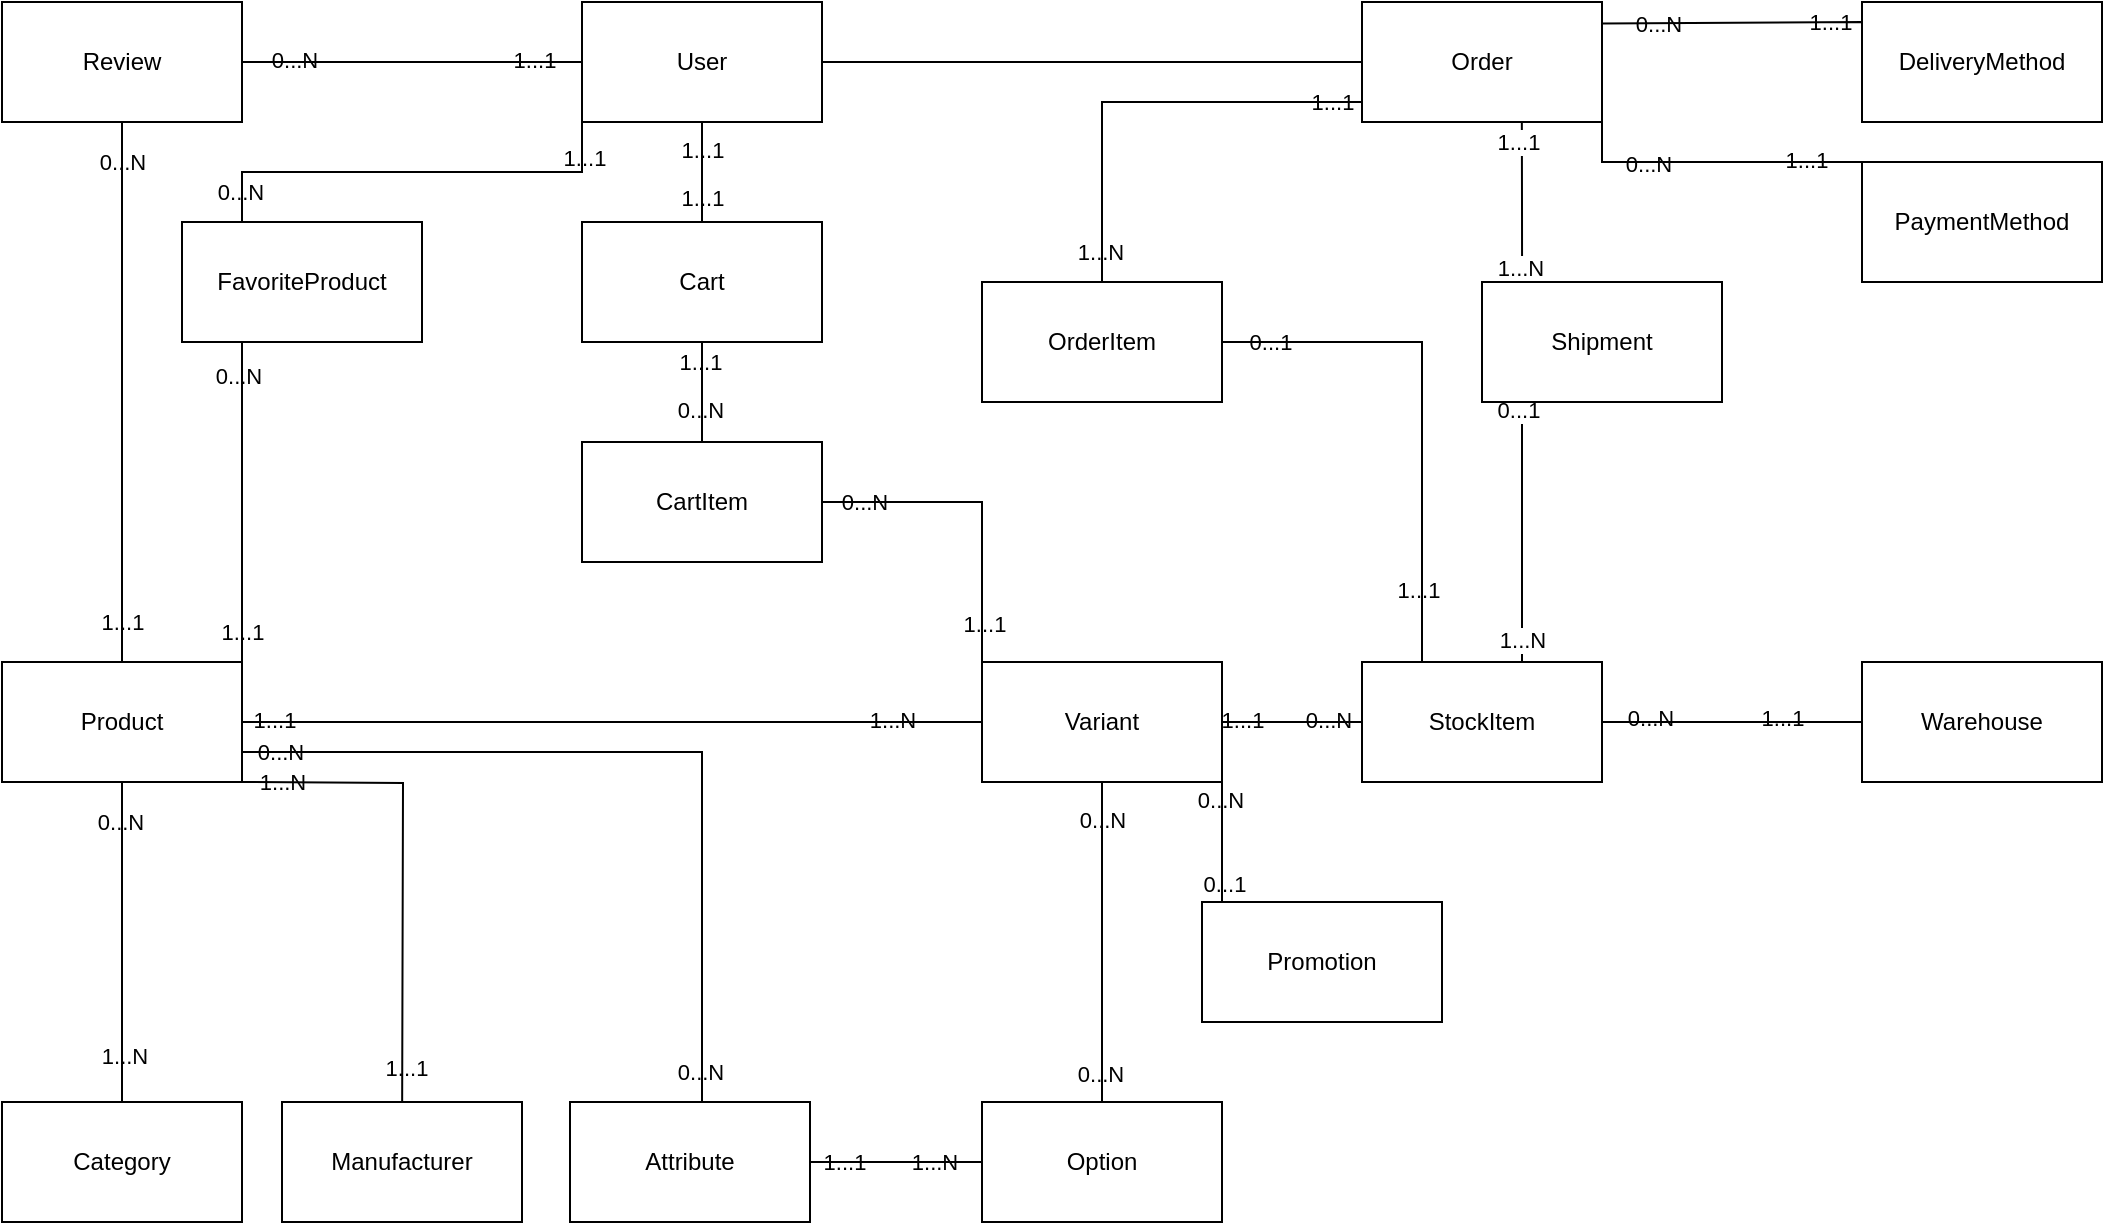 <mxfile version="28.2.7">
  <diagram name="Strona-1" id="PEecjOJiIHhY2DFbFWOt">
    <mxGraphModel dx="1226" dy="661" grid="1" gridSize="10" guides="1" tooltips="1" connect="1" arrows="1" fold="1" page="1" pageScale="1" pageWidth="827" pageHeight="1169" math="0" shadow="0">
      <root>
        <mxCell id="0" />
        <mxCell id="1" parent="0" />
        <mxCell id="-7ICKPcDUCMhJo7mmsCI-3" style="rounded=0;orthogonalLoop=1;jettySize=auto;html=1;exitX=0.5;exitY=1;exitDx=0;exitDy=0;entryX=0.5;entryY=0;entryDx=0;entryDy=0;endArrow=none;endFill=0;labelBackgroundColor=none;fontColor=default;" parent="1" source="-7ICKPcDUCMhJo7mmsCI-1" target="-7ICKPcDUCMhJo7mmsCI-2" edge="1">
          <mxGeometry relative="1" as="geometry" />
        </mxCell>
        <mxCell id="-7ICKPcDUCMhJo7mmsCI-56" value="1...1" style="edgeLabel;html=1;align=center;verticalAlign=middle;resizable=0;points=[];labelBackgroundColor=none;" parent="-7ICKPcDUCMhJo7mmsCI-3" vertex="1" connectable="0">
          <mxGeometry x="-0.467" relative="1" as="geometry">
            <mxPoint as="offset" />
          </mxGeometry>
        </mxCell>
        <mxCell id="-7ICKPcDUCMhJo7mmsCI-57" value="1...1" style="edgeLabel;html=1;align=center;verticalAlign=middle;resizable=0;points=[];labelBackgroundColor=none;" parent="-7ICKPcDUCMhJo7mmsCI-3" vertex="1" connectable="0">
          <mxGeometry x="0.493" relative="1" as="geometry">
            <mxPoint as="offset" />
          </mxGeometry>
        </mxCell>
        <mxCell id="-7ICKPcDUCMhJo7mmsCI-20" style="edgeStyle=orthogonalEdgeStyle;rounded=0;orthogonalLoop=1;jettySize=auto;html=1;exitX=1;exitY=0.5;exitDx=0;exitDy=0;entryX=0;entryY=0.5;entryDx=0;entryDy=0;endArrow=none;endFill=0;labelBackgroundColor=none;fontColor=default;" parent="1" source="-7ICKPcDUCMhJo7mmsCI-1" target="-7ICKPcDUCMhJo7mmsCI-4" edge="1">
          <mxGeometry relative="1" as="geometry" />
        </mxCell>
        <mxCell id="-7ICKPcDUCMhJo7mmsCI-23" style="edgeStyle=orthogonalEdgeStyle;rounded=0;orthogonalLoop=1;jettySize=auto;html=1;exitX=0;exitY=1;exitDx=0;exitDy=0;endArrow=none;endFill=0;labelBackgroundColor=none;fontColor=default;" parent="1" source="-7ICKPcDUCMhJo7mmsCI-1" target="-7ICKPcDUCMhJo7mmsCI-7" edge="1">
          <mxGeometry relative="1" as="geometry">
            <Array as="points">
              <mxPoint x="300" y="95" />
              <mxPoint x="130" y="95" />
            </Array>
          </mxGeometry>
        </mxCell>
        <mxCell id="-7ICKPcDUCMhJo7mmsCI-94" value="1...1" style="edgeLabel;html=1;align=center;verticalAlign=middle;resizable=0;points=[];labelBackgroundColor=none;" parent="-7ICKPcDUCMhJo7mmsCI-23" vertex="1" connectable="0">
          <mxGeometry x="-0.84" y="1" relative="1" as="geometry">
            <mxPoint as="offset" />
          </mxGeometry>
        </mxCell>
        <mxCell id="-7ICKPcDUCMhJo7mmsCI-95" value="0...N" style="edgeLabel;html=1;align=center;verticalAlign=middle;resizable=0;points=[];labelBackgroundColor=none;" parent="-7ICKPcDUCMhJo7mmsCI-23" vertex="1" connectable="0">
          <mxGeometry x="0.864" y="-1" relative="1" as="geometry">
            <mxPoint as="offset" />
          </mxGeometry>
        </mxCell>
        <mxCell id="-7ICKPcDUCMhJo7mmsCI-1" value="User" style="rounded=0;whiteSpace=wrap;html=1;labelBackgroundColor=none;" parent="1" vertex="1">
          <mxGeometry x="300" y="10" width="120" height="60" as="geometry" />
        </mxCell>
        <mxCell id="-7ICKPcDUCMhJo7mmsCI-2" value="Cart" style="rounded=0;whiteSpace=wrap;html=1;labelBackgroundColor=none;" parent="1" vertex="1">
          <mxGeometry x="300" y="120" width="120" height="60" as="geometry" />
        </mxCell>
        <mxCell id="-7ICKPcDUCMhJo7mmsCI-45" style="edgeStyle=orthogonalEdgeStyle;rounded=0;orthogonalLoop=1;jettySize=auto;html=1;entryX=0.5;entryY=0;entryDx=0;entryDy=0;endArrow=none;endFill=0;labelBackgroundColor=none;fontColor=default;" parent="1" source="-7ICKPcDUCMhJo7mmsCI-4" target="-7ICKPcDUCMhJo7mmsCI-43" edge="1">
          <mxGeometry relative="1" as="geometry">
            <Array as="points">
              <mxPoint x="560" y="60" />
            </Array>
          </mxGeometry>
        </mxCell>
        <mxCell id="-7ICKPcDUCMhJo7mmsCI-62" value="1...N" style="edgeLabel;html=1;align=center;verticalAlign=middle;resizable=0;points=[];labelBackgroundColor=none;" parent="-7ICKPcDUCMhJo7mmsCI-45" vertex="1" connectable="0">
          <mxGeometry x="0.521" y="-1" relative="1" as="geometry">
            <mxPoint y="37" as="offset" />
          </mxGeometry>
        </mxCell>
        <mxCell id="-7ICKPcDUCMhJo7mmsCI-63" value="1...1" style="edgeLabel;html=1;align=center;verticalAlign=middle;resizable=0;points=[];labelBackgroundColor=none;" parent="-7ICKPcDUCMhJo7mmsCI-45" vertex="1" connectable="0">
          <mxGeometry x="-0.859" relative="1" as="geometry">
            <mxPoint as="offset" />
          </mxGeometry>
        </mxCell>
        <mxCell id="-7ICKPcDUCMhJo7mmsCI-100" style="edgeStyle=orthogonalEdgeStyle;rounded=0;orthogonalLoop=1;jettySize=auto;html=1;exitX=0.99;exitY=0.178;exitDx=0;exitDy=0;entryX=0;entryY=0.5;entryDx=0;entryDy=0;endArrow=none;endFill=0;labelBackgroundColor=none;fontColor=default;exitPerimeter=0;" parent="1" source="-7ICKPcDUCMhJo7mmsCI-4" target="-7ICKPcDUCMhJo7mmsCI-19" edge="1">
          <mxGeometry relative="1" as="geometry">
            <Array as="points">
              <mxPoint x="810" y="21" />
              <mxPoint x="890" y="20" />
            </Array>
          </mxGeometry>
        </mxCell>
        <mxCell id="-7ICKPcDUCMhJo7mmsCI-101" value="0...N" style="edgeLabel;html=1;align=center;verticalAlign=middle;resizable=0;points=[];labelBackgroundColor=none;" parent="-7ICKPcDUCMhJo7mmsCI-100" vertex="1" connectable="0">
          <mxGeometry x="-0.614" relative="1" as="geometry">
            <mxPoint as="offset" />
          </mxGeometry>
        </mxCell>
        <mxCell id="-7ICKPcDUCMhJo7mmsCI-102" value="1...1" style="edgeLabel;html=1;align=center;verticalAlign=middle;resizable=0;points=[];labelBackgroundColor=none;" parent="-7ICKPcDUCMhJo7mmsCI-100" vertex="1" connectable="0">
          <mxGeometry x="0.513" y="2" relative="1" as="geometry">
            <mxPoint y="2" as="offset" />
          </mxGeometry>
        </mxCell>
        <mxCell id="-7ICKPcDUCMhJo7mmsCI-4" value="Order" style="rounded=0;whiteSpace=wrap;html=1;labelBackgroundColor=none;" parent="1" vertex="1">
          <mxGeometry x="690" y="10" width="120" height="60" as="geometry" />
        </mxCell>
        <mxCell id="-7ICKPcDUCMhJo7mmsCI-7" value="FavoriteProduct" style="rounded=0;whiteSpace=wrap;html=1;labelBackgroundColor=none;" parent="1" vertex="1">
          <mxGeometry x="100" y="120" width="120" height="60" as="geometry" />
        </mxCell>
        <mxCell id="-7ICKPcDUCMhJo7mmsCI-28" style="edgeStyle=orthogonalEdgeStyle;rounded=0;orthogonalLoop=1;jettySize=auto;html=1;entryX=0;entryY=0.5;entryDx=0;entryDy=0;endArrow=none;endFill=0;exitX=1;exitY=0.5;exitDx=0;exitDy=0;labelBackgroundColor=none;fontColor=default;" parent="1" source="-7ICKPcDUCMhJo7mmsCI-9" target="-7ICKPcDUCMhJo7mmsCI-10" edge="1">
          <mxGeometry relative="1" as="geometry">
            <mxPoint x="130" y="350" as="sourcePoint" />
            <Array as="points">
              <mxPoint x="290" y="370" />
              <mxPoint x="290" y="370" />
            </Array>
          </mxGeometry>
        </mxCell>
        <mxCell id="-7ICKPcDUCMhJo7mmsCI-70" value="1...1" style="edgeLabel;html=1;align=center;verticalAlign=middle;resizable=0;points=[];labelBackgroundColor=none;" parent="-7ICKPcDUCMhJo7mmsCI-28" vertex="1" connectable="0">
          <mxGeometry x="-0.914" y="1" relative="1" as="geometry">
            <mxPoint as="offset" />
          </mxGeometry>
        </mxCell>
        <mxCell id="-7ICKPcDUCMhJo7mmsCI-71" value="1...N" style="edgeLabel;html=1;align=center;verticalAlign=middle;resizable=0;points=[];labelBackgroundColor=none;" parent="-7ICKPcDUCMhJo7mmsCI-28" vertex="1" connectable="0">
          <mxGeometry x="0.757" y="1" relative="1" as="geometry">
            <mxPoint as="offset" />
          </mxGeometry>
        </mxCell>
        <mxCell id="-7ICKPcDUCMhJo7mmsCI-29" style="edgeStyle=orthogonalEdgeStyle;rounded=0;orthogonalLoop=1;jettySize=auto;html=1;entryX=0.5;entryY=0;entryDx=0;entryDy=0;endArrow=none;endFill=0;labelBackgroundColor=none;fontColor=default;" parent="1" edge="1">
          <mxGeometry relative="1" as="geometry">
            <mxPoint x="130" y="400" as="sourcePoint" />
            <mxPoint x="210" y="589.94" as="targetPoint" />
          </mxGeometry>
        </mxCell>
        <mxCell id="-7ICKPcDUCMhJo7mmsCI-78" value="1...N" style="edgeLabel;html=1;align=center;verticalAlign=middle;resizable=0;points=[];labelBackgroundColor=none;" parent="-7ICKPcDUCMhJo7mmsCI-29" vertex="1" connectable="0">
          <mxGeometry x="-0.856" relative="1" as="geometry">
            <mxPoint as="offset" />
          </mxGeometry>
        </mxCell>
        <mxCell id="-7ICKPcDUCMhJo7mmsCI-79" value="1...1" style="edgeLabel;html=1;align=center;verticalAlign=middle;resizable=0;points=[];labelBackgroundColor=none;" parent="-7ICKPcDUCMhJo7mmsCI-29" vertex="1" connectable="0">
          <mxGeometry x="0.865" y="1" relative="1" as="geometry">
            <mxPoint as="offset" />
          </mxGeometry>
        </mxCell>
        <mxCell id="-7ICKPcDUCMhJo7mmsCI-118" value="1...1" style="edgeLabel;html=1;align=center;verticalAlign=middle;resizable=0;points=[];labelBackgroundColor=none;" parent="-7ICKPcDUCMhJo7mmsCI-29" vertex="1" connectable="0">
          <mxGeometry x="0.652" y="2" relative="1" as="geometry">
            <mxPoint as="offset" />
          </mxGeometry>
        </mxCell>
        <mxCell id="kNhLBuv4wwuML0Wc2f7a-1" style="edgeStyle=orthogonalEdgeStyle;rounded=0;orthogonalLoop=1;jettySize=auto;html=1;exitX=0.5;exitY=1;exitDx=0;exitDy=0;entryX=0.5;entryY=0;entryDx=0;entryDy=0;endArrow=none;endFill=0;labelBackgroundColor=none;fontColor=default;" parent="1" source="-7ICKPcDUCMhJo7mmsCI-9" target="-7ICKPcDUCMhJo7mmsCI-46" edge="1">
          <mxGeometry relative="1" as="geometry" />
        </mxCell>
        <mxCell id="kNhLBuv4wwuML0Wc2f7a-2" value="0...N" style="edgeLabel;html=1;align=center;verticalAlign=middle;resizable=0;points=[];labelBackgroundColor=none;" parent="kNhLBuv4wwuML0Wc2f7a-1" vertex="1" connectable="0">
          <mxGeometry x="-0.748" y="-1" relative="1" as="geometry">
            <mxPoint as="offset" />
          </mxGeometry>
        </mxCell>
        <mxCell id="kNhLBuv4wwuML0Wc2f7a-3" value="1...N" style="edgeLabel;html=1;align=center;verticalAlign=middle;resizable=0;points=[];labelBackgroundColor=none;" parent="kNhLBuv4wwuML0Wc2f7a-1" vertex="1" connectable="0">
          <mxGeometry x="0.715" y="1" relative="1" as="geometry">
            <mxPoint as="offset" />
          </mxGeometry>
        </mxCell>
        <mxCell id="kNhLBuv4wwuML0Wc2f7a-4" style="edgeStyle=orthogonalEdgeStyle;rounded=0;orthogonalLoop=1;jettySize=auto;html=1;exitX=1;exitY=0.75;exitDx=0;exitDy=0;entryX=0.5;entryY=0;entryDx=0;entryDy=0;endArrow=none;endFill=0;labelBackgroundColor=none;fontColor=default;" parent="1" source="-7ICKPcDUCMhJo7mmsCI-9" target="-7ICKPcDUCMhJo7mmsCI-16" edge="1">
          <mxGeometry relative="1" as="geometry">
            <Array as="points">
              <mxPoint x="360" y="385" />
              <mxPoint x="360" y="560" />
            </Array>
          </mxGeometry>
        </mxCell>
        <mxCell id="kNhLBuv4wwuML0Wc2f7a-6" value="0...N" style="edgeLabel;html=1;align=center;verticalAlign=middle;resizable=0;points=[];labelBackgroundColor=none;" parent="kNhLBuv4wwuML0Wc2f7a-4" vertex="1" connectable="0">
          <mxGeometry x="-0.908" relative="1" as="geometry">
            <mxPoint as="offset" />
          </mxGeometry>
        </mxCell>
        <mxCell id="kNhLBuv4wwuML0Wc2f7a-7" value="0...N" style="edgeLabel;html=1;align=center;verticalAlign=middle;resizable=0;points=[];labelBackgroundColor=none;" parent="kNhLBuv4wwuML0Wc2f7a-4" vertex="1" connectable="0">
          <mxGeometry x="0.895" y="-1" relative="1" as="geometry">
            <mxPoint as="offset" />
          </mxGeometry>
        </mxCell>
        <mxCell id="-7ICKPcDUCMhJo7mmsCI-9" value="Product" style="rounded=0;whiteSpace=wrap;html=1;labelBackgroundColor=none;" parent="1" vertex="1">
          <mxGeometry x="10" y="340" width="120" height="60" as="geometry" />
        </mxCell>
        <mxCell id="kNhLBuv4wwuML0Wc2f7a-5" style="edgeStyle=orthogonalEdgeStyle;rounded=0;orthogonalLoop=1;jettySize=auto;html=1;exitX=0.5;exitY=1;exitDx=0;exitDy=0;entryX=0.5;entryY=0;entryDx=0;entryDy=0;endArrow=none;endFill=0;labelBackgroundColor=none;fontColor=default;" parent="1" source="-7ICKPcDUCMhJo7mmsCI-10" target="-7ICKPcDUCMhJo7mmsCI-51" edge="1">
          <mxGeometry relative="1" as="geometry" />
        </mxCell>
        <mxCell id="kNhLBuv4wwuML0Wc2f7a-8" value="0...N" style="edgeLabel;html=1;align=center;verticalAlign=middle;resizable=0;points=[];labelBackgroundColor=none;" parent="kNhLBuv4wwuML0Wc2f7a-5" vertex="1" connectable="0">
          <mxGeometry x="-0.77" relative="1" as="geometry">
            <mxPoint as="offset" />
          </mxGeometry>
        </mxCell>
        <mxCell id="kNhLBuv4wwuML0Wc2f7a-9" value="0...N" style="edgeLabel;html=1;align=center;verticalAlign=middle;resizable=0;points=[];labelBackgroundColor=none;" parent="kNhLBuv4wwuML0Wc2f7a-5" vertex="1" connectable="0">
          <mxGeometry x="0.818" y="-1" relative="1" as="geometry">
            <mxPoint as="offset" />
          </mxGeometry>
        </mxCell>
        <mxCell id="-7ICKPcDUCMhJo7mmsCI-10" value="Variant" style="rounded=0;whiteSpace=wrap;html=1;labelBackgroundColor=none;" parent="1" vertex="1">
          <mxGeometry x="500" y="340" width="120" height="60" as="geometry" />
        </mxCell>
        <mxCell id="-7ICKPcDUCMhJo7mmsCI-11" value="Manufacturer" style="rounded=0;whiteSpace=wrap;html=1;labelBackgroundColor=none;" parent="1" vertex="1">
          <mxGeometry x="150" y="560" width="120" height="60" as="geometry" />
        </mxCell>
        <mxCell id="-7ICKPcDUCMhJo7mmsCI-53" value="" style="edgeStyle=orthogonalEdgeStyle;rounded=0;orthogonalLoop=1;jettySize=auto;html=1;endArrow=none;endFill=0;labelBackgroundColor=none;fontColor=default;" parent="1" source="-7ICKPcDUCMhJo7mmsCI-14" target="-7ICKPcDUCMhJo7mmsCI-35" edge="1">
          <mxGeometry relative="1" as="geometry" />
        </mxCell>
        <mxCell id="-7ICKPcDUCMhJo7mmsCI-82" value="0...N" style="edgeLabel;html=1;align=center;verticalAlign=middle;resizable=0;points=[];labelBackgroundColor=none;" parent="-7ICKPcDUCMhJo7mmsCI-53" vertex="1" connectable="0">
          <mxGeometry x="-0.63" y="2" relative="1" as="geometry">
            <mxPoint as="offset" />
          </mxGeometry>
        </mxCell>
        <mxCell id="-7ICKPcDUCMhJo7mmsCI-83" value="1...1" style="edgeLabel;html=1;align=center;verticalAlign=middle;resizable=0;points=[];labelBackgroundColor=none;" parent="-7ICKPcDUCMhJo7mmsCI-53" vertex="1" connectable="0">
          <mxGeometry x="0.382" y="2" relative="1" as="geometry">
            <mxPoint as="offset" />
          </mxGeometry>
        </mxCell>
        <mxCell id="-7ICKPcDUCMhJo7mmsCI-14" value="StockItem" style="rounded=0;whiteSpace=wrap;html=1;labelBackgroundColor=none;" parent="1" vertex="1">
          <mxGeometry x="690" y="340" width="120" height="60" as="geometry" />
        </mxCell>
        <mxCell id="-7ICKPcDUCMhJo7mmsCI-32" style="edgeStyle=orthogonalEdgeStyle;rounded=0;orthogonalLoop=1;jettySize=auto;html=1;exitX=0.5;exitY=1;exitDx=0;exitDy=0;entryX=0.5;entryY=0;entryDx=0;entryDy=0;endArrow=none;endFill=0;labelBackgroundColor=none;fontColor=default;" parent="1" source="-7ICKPcDUCMhJo7mmsCI-15" target="-7ICKPcDUCMhJo7mmsCI-9" edge="1">
          <mxGeometry relative="1" as="geometry" />
        </mxCell>
        <mxCell id="-7ICKPcDUCMhJo7mmsCI-90" value="0...N" style="edgeLabel;html=1;align=center;verticalAlign=middle;resizable=0;points=[];labelBackgroundColor=none;" parent="-7ICKPcDUCMhJo7mmsCI-32" vertex="1" connectable="0">
          <mxGeometry x="-0.856" relative="1" as="geometry">
            <mxPoint as="offset" />
          </mxGeometry>
        </mxCell>
        <mxCell id="-7ICKPcDUCMhJo7mmsCI-91" value="1...1" style="edgeLabel;html=1;align=center;verticalAlign=middle;resizable=0;points=[];labelBackgroundColor=none;" parent="-7ICKPcDUCMhJo7mmsCI-32" vertex="1" connectable="0">
          <mxGeometry x="0.85" relative="1" as="geometry">
            <mxPoint as="offset" />
          </mxGeometry>
        </mxCell>
        <mxCell id="-7ICKPcDUCMhJo7mmsCI-15" value="Review" style="rounded=0;whiteSpace=wrap;html=1;labelBackgroundColor=none;" parent="1" vertex="1">
          <mxGeometry x="10" y="10" width="120" height="60" as="geometry" />
        </mxCell>
        <mxCell id="-7ICKPcDUCMhJo7mmsCI-16" value="Attribute" style="rounded=0;whiteSpace=wrap;html=1;labelBackgroundColor=none;" parent="1" vertex="1">
          <mxGeometry x="294" y="560" width="120" height="60" as="geometry" />
        </mxCell>
        <mxCell id="-7ICKPcDUCMhJo7mmsCI-19" value="DeliveryMethod" style="rounded=0;whiteSpace=wrap;html=1;labelBackgroundColor=none;" parent="1" vertex="1">
          <mxGeometry x="940" y="10" width="120" height="60" as="geometry" />
        </mxCell>
        <mxCell id="-7ICKPcDUCMhJo7mmsCI-22" style="edgeStyle=orthogonalEdgeStyle;rounded=0;orthogonalLoop=1;jettySize=auto;html=1;exitX=1;exitY=0.5;exitDx=0;exitDy=0;endArrow=none;endFill=0;entryX=0;entryY=0.5;entryDx=0;entryDy=0;labelBackgroundColor=none;fontColor=default;" parent="1" source="-7ICKPcDUCMhJo7mmsCI-15" target="-7ICKPcDUCMhJo7mmsCI-1" edge="1">
          <mxGeometry relative="1" as="geometry">
            <mxPoint x="190" y="120" as="sourcePoint" />
            <mxPoint x="240" y="120" as="targetPoint" />
          </mxGeometry>
        </mxCell>
        <mxCell id="-7ICKPcDUCMhJo7mmsCI-88" value="1...1" style="edgeLabel;html=1;align=center;verticalAlign=middle;resizable=0;points=[];labelBackgroundColor=none;" parent="-7ICKPcDUCMhJo7mmsCI-22" vertex="1" connectable="0">
          <mxGeometry x="0.717" y="1" relative="1" as="geometry">
            <mxPoint as="offset" />
          </mxGeometry>
        </mxCell>
        <mxCell id="-7ICKPcDUCMhJo7mmsCI-89" value="0...N" style="edgeLabel;html=1;align=center;verticalAlign=middle;resizable=0;points=[];labelBackgroundColor=none;" parent="-7ICKPcDUCMhJo7mmsCI-22" vertex="1" connectable="0">
          <mxGeometry x="-0.702" y="1" relative="1" as="geometry">
            <mxPoint as="offset" />
          </mxGeometry>
        </mxCell>
        <mxCell id="-7ICKPcDUCMhJo7mmsCI-24" style="rounded=0;orthogonalLoop=1;jettySize=auto;html=1;exitX=0.5;exitY=0;exitDx=0;exitDy=0;entryX=0.5;entryY=1;entryDx=0;entryDy=0;endArrow=none;endFill=0;labelBackgroundColor=none;fontColor=default;" parent="1" source="-7ICKPcDUCMhJo7mmsCI-8" target="-7ICKPcDUCMhJo7mmsCI-2" edge="1">
          <mxGeometry relative="1" as="geometry">
            <mxPoint x="420" y="180" as="sourcePoint" />
            <mxPoint x="350" y="300" as="targetPoint" />
          </mxGeometry>
        </mxCell>
        <mxCell id="-7ICKPcDUCMhJo7mmsCI-58" value="0...N" style="edgeLabel;html=1;align=center;verticalAlign=middle;resizable=0;points=[];labelBackgroundColor=none;" parent="-7ICKPcDUCMhJo7mmsCI-24" vertex="1" connectable="0">
          <mxGeometry x="-0.352" y="1" relative="1" as="geometry">
            <mxPoint as="offset" />
          </mxGeometry>
        </mxCell>
        <mxCell id="-7ICKPcDUCMhJo7mmsCI-59" value="1...1" style="edgeLabel;html=1;align=center;verticalAlign=middle;resizable=0;points=[];labelBackgroundColor=none;" parent="-7ICKPcDUCMhJo7mmsCI-24" vertex="1" connectable="0">
          <mxGeometry x="0.695" y="1" relative="1" as="geometry">
            <mxPoint y="2" as="offset" />
          </mxGeometry>
        </mxCell>
        <mxCell id="-7ICKPcDUCMhJo7mmsCI-27" style="edgeStyle=orthogonalEdgeStyle;rounded=0;orthogonalLoop=1;jettySize=auto;html=1;exitX=0;exitY=0;exitDx=0;exitDy=0;entryX=1;entryY=0.5;entryDx=0;entryDy=0;endArrow=none;endFill=0;labelBackgroundColor=none;fontColor=default;" parent="1" source="-7ICKPcDUCMhJo7mmsCI-10" target="-7ICKPcDUCMhJo7mmsCI-8" edge="1">
          <mxGeometry relative="1" as="geometry">
            <mxPoint x="440" y="380" as="sourcePoint" />
            <mxPoint x="360" y="440" as="targetPoint" />
          </mxGeometry>
        </mxCell>
        <mxCell id="-7ICKPcDUCMhJo7mmsCI-60" value="1...1" style="edgeLabel;html=1;align=center;verticalAlign=middle;resizable=0;points=[];labelBackgroundColor=none;" parent="-7ICKPcDUCMhJo7mmsCI-27" vertex="1" connectable="0">
          <mxGeometry x="-0.78" y="-1" relative="1" as="geometry">
            <mxPoint y="-2" as="offset" />
          </mxGeometry>
        </mxCell>
        <mxCell id="-7ICKPcDUCMhJo7mmsCI-61" value="0...N" style="edgeLabel;html=1;align=center;verticalAlign=middle;resizable=0;points=[];labelBackgroundColor=none;" parent="-7ICKPcDUCMhJo7mmsCI-27" vertex="1" connectable="0">
          <mxGeometry x="0.844" relative="1" as="geometry">
            <mxPoint x="8" as="offset" />
          </mxGeometry>
        </mxCell>
        <mxCell id="-7ICKPcDUCMhJo7mmsCI-31" style="edgeStyle=orthogonalEdgeStyle;rounded=0;orthogonalLoop=1;jettySize=auto;html=1;exitX=0;exitY=0.5;exitDx=0;exitDy=0;entryX=1;entryY=0.5;entryDx=0;entryDy=0;endArrow=none;endFill=0;labelBackgroundColor=none;fontColor=default;" parent="1" source="-7ICKPcDUCMhJo7mmsCI-14" target="-7ICKPcDUCMhJo7mmsCI-10" edge="1">
          <mxGeometry relative="1" as="geometry" />
        </mxCell>
        <mxCell id="-7ICKPcDUCMhJo7mmsCI-80" value="1...1" style="edgeLabel;html=1;align=center;verticalAlign=middle;resizable=0;points=[];labelBackgroundColor=none;" parent="-7ICKPcDUCMhJo7mmsCI-31" vertex="1" connectable="0">
          <mxGeometry x="0.712" y="-1" relative="1" as="geometry">
            <mxPoint as="offset" />
          </mxGeometry>
        </mxCell>
        <mxCell id="-7ICKPcDUCMhJo7mmsCI-81" value="0...N" style="edgeLabel;html=1;align=center;verticalAlign=middle;resizable=0;points=[];labelBackgroundColor=none;" parent="-7ICKPcDUCMhJo7mmsCI-31" vertex="1" connectable="0">
          <mxGeometry x="-0.52" y="-1" relative="1" as="geometry">
            <mxPoint as="offset" />
          </mxGeometry>
        </mxCell>
        <mxCell id="-7ICKPcDUCMhJo7mmsCI-35" value="Warehouse" style="rounded=0;whiteSpace=wrap;html=1;labelBackgroundColor=none;" parent="1" vertex="1">
          <mxGeometry x="940" y="340" width="120" height="60" as="geometry" />
        </mxCell>
        <mxCell id="-7ICKPcDUCMhJo7mmsCI-96" value="" style="edgeStyle=orthogonalEdgeStyle;rounded=0;orthogonalLoop=1;jettySize=auto;html=1;endArrow=none;endFill=0;labelBackgroundColor=none;fontColor=default;" parent="1" source="-7ICKPcDUCMhJo7mmsCI-39" target="-7ICKPcDUCMhJo7mmsCI-4" edge="1">
          <mxGeometry relative="1" as="geometry">
            <Array as="points">
              <mxPoint x="810" y="90" />
            </Array>
          </mxGeometry>
        </mxCell>
        <mxCell id="-7ICKPcDUCMhJo7mmsCI-97" value="0...N" style="edgeLabel;html=1;align=center;verticalAlign=middle;resizable=0;points=[];labelBackgroundColor=none;" parent="-7ICKPcDUCMhJo7mmsCI-96" vertex="1" connectable="0">
          <mxGeometry x="0.434" y="1" relative="1" as="geometry">
            <mxPoint as="offset" />
          </mxGeometry>
        </mxCell>
        <mxCell id="-7ICKPcDUCMhJo7mmsCI-98" value="1...1" style="edgeLabel;html=1;align=center;verticalAlign=middle;resizable=0;points=[];labelBackgroundColor=none;" parent="-7ICKPcDUCMhJo7mmsCI-96" vertex="1" connectable="0">
          <mxGeometry x="-0.621" relative="1" as="geometry">
            <mxPoint y="-1" as="offset" />
          </mxGeometry>
        </mxCell>
        <mxCell id="-7ICKPcDUCMhJo7mmsCI-39" value="PaymentMethod" style="rounded=0;whiteSpace=wrap;html=1;labelBackgroundColor=none;" parent="1" vertex="1">
          <mxGeometry x="940" y="90" width="120" height="60" as="geometry" />
        </mxCell>
        <mxCell id="-7ICKPcDUCMhJo7mmsCI-42" value="" style="edgeStyle=orthogonalEdgeStyle;rounded=0;orthogonalLoop=1;jettySize=auto;html=1;exitX=0.5;exitY=1;exitDx=0;exitDy=0;entryX=1;entryY=0;entryDx=0;entryDy=0;endArrow=none;endFill=0;labelBackgroundColor=none;fontColor=default;" parent="1" source="-7ICKPcDUCMhJo7mmsCI-7" target="-7ICKPcDUCMhJo7mmsCI-9" edge="1">
          <mxGeometry relative="1" as="geometry">
            <mxPoint x="480" y="170" as="sourcePoint" />
            <mxPoint x="306" y="319" as="targetPoint" />
            <Array as="points">
              <mxPoint x="130" y="180" />
            </Array>
          </mxGeometry>
        </mxCell>
        <mxCell id="-7ICKPcDUCMhJo7mmsCI-86" value="1...1" style="edgeLabel;html=1;align=center;verticalAlign=middle;resizable=0;points=[];labelBackgroundColor=none;" parent="-7ICKPcDUCMhJo7mmsCI-42" vertex="1" connectable="0">
          <mxGeometry x="0.84" relative="1" as="geometry">
            <mxPoint as="offset" />
          </mxGeometry>
        </mxCell>
        <mxCell id="-7ICKPcDUCMhJo7mmsCI-87" value="0...N" style="edgeLabel;html=1;align=center;verticalAlign=middle;resizable=0;points=[];labelBackgroundColor=none;" parent="-7ICKPcDUCMhJo7mmsCI-42" vertex="1" connectable="0">
          <mxGeometry x="-0.513" y="-2" relative="1" as="geometry">
            <mxPoint as="offset" />
          </mxGeometry>
        </mxCell>
        <mxCell id="-7ICKPcDUCMhJo7mmsCI-8" value="CartItem" style="rounded=0;whiteSpace=wrap;html=1;labelBackgroundColor=none;" parent="1" vertex="1">
          <mxGeometry x="300" y="230" width="120" height="60" as="geometry" />
        </mxCell>
        <mxCell id="-7ICKPcDUCMhJo7mmsCI-44" style="edgeStyle=orthogonalEdgeStyle;rounded=0;orthogonalLoop=1;jettySize=auto;html=1;entryX=0.25;entryY=0;entryDx=0;entryDy=0;endArrow=none;endFill=0;labelBackgroundColor=none;fontColor=default;" parent="1" source="-7ICKPcDUCMhJo7mmsCI-43" target="-7ICKPcDUCMhJo7mmsCI-14" edge="1">
          <mxGeometry relative="1" as="geometry" />
        </mxCell>
        <mxCell id="-7ICKPcDUCMhJo7mmsCI-64" value="0...1" style="edgeLabel;html=1;align=center;verticalAlign=middle;resizable=0;points=[];labelBackgroundColor=none;" parent="-7ICKPcDUCMhJo7mmsCI-44" vertex="1" connectable="0">
          <mxGeometry x="-0.821" relative="1" as="geometry">
            <mxPoint as="offset" />
          </mxGeometry>
        </mxCell>
        <mxCell id="-7ICKPcDUCMhJo7mmsCI-65" value="1...1" style="edgeLabel;html=1;align=center;verticalAlign=middle;resizable=0;points=[];labelBackgroundColor=none;" parent="-7ICKPcDUCMhJo7mmsCI-44" vertex="1" connectable="0">
          <mxGeometry x="0.684" y="-2" relative="1" as="geometry">
            <mxPoint y="5" as="offset" />
          </mxGeometry>
        </mxCell>
        <mxCell id="-7ICKPcDUCMhJo7mmsCI-43" value="OrderItem" style="rounded=0;whiteSpace=wrap;html=1;labelBackgroundColor=none;" parent="1" vertex="1">
          <mxGeometry x="500" y="150" width="120" height="60" as="geometry" />
        </mxCell>
        <mxCell id="-7ICKPcDUCMhJo7mmsCI-46" value="Category" style="rounded=0;whiteSpace=wrap;html=1;labelBackgroundColor=none;" parent="1" vertex="1">
          <mxGeometry x="10" y="560" width="120" height="60" as="geometry" />
        </mxCell>
        <mxCell id="-7ICKPcDUCMhJo7mmsCI-50" style="edgeStyle=orthogonalEdgeStyle;rounded=0;orthogonalLoop=1;jettySize=auto;html=1;entryX=1;entryY=1;entryDx=0;entryDy=0;endArrow=none;endFill=0;labelBackgroundColor=none;fontColor=default;" parent="1" source="-7ICKPcDUCMhJo7mmsCI-49" target="-7ICKPcDUCMhJo7mmsCI-10" edge="1">
          <mxGeometry relative="1" as="geometry">
            <Array as="points">
              <mxPoint x="620" y="430" />
              <mxPoint x="620" y="430" />
            </Array>
          </mxGeometry>
        </mxCell>
        <mxCell id="-7ICKPcDUCMhJo7mmsCI-84" value="0...N" style="edgeLabel;html=1;align=center;verticalAlign=middle;resizable=0;points=[];labelBackgroundColor=none;" parent="-7ICKPcDUCMhJo7mmsCI-50" vertex="1" connectable="0">
          <mxGeometry x="0.7" y="1" relative="1" as="geometry">
            <mxPoint as="offset" />
          </mxGeometry>
        </mxCell>
        <mxCell id="-7ICKPcDUCMhJo7mmsCI-85" value="0...1" style="edgeLabel;html=1;align=center;verticalAlign=middle;resizable=0;points=[];labelBackgroundColor=none;" parent="-7ICKPcDUCMhJo7mmsCI-50" vertex="1" connectable="0">
          <mxGeometry x="-0.696" y="-1" relative="1" as="geometry">
            <mxPoint as="offset" />
          </mxGeometry>
        </mxCell>
        <mxCell id="-7ICKPcDUCMhJo7mmsCI-49" value="Promotion" style="rounded=0;whiteSpace=wrap;html=1;labelBackgroundColor=none;" parent="1" vertex="1">
          <mxGeometry x="610" y="460" width="120" height="60" as="geometry" />
        </mxCell>
        <mxCell id="-7ICKPcDUCMhJo7mmsCI-52" style="edgeStyle=orthogonalEdgeStyle;rounded=0;orthogonalLoop=1;jettySize=auto;html=1;entryX=1;entryY=0.5;entryDx=0;entryDy=0;endArrow=none;endFill=0;labelBackgroundColor=none;fontColor=default;" parent="1" source="-7ICKPcDUCMhJo7mmsCI-51" target="-7ICKPcDUCMhJo7mmsCI-16" edge="1">
          <mxGeometry relative="1" as="geometry" />
        </mxCell>
        <mxCell id="-7ICKPcDUCMhJo7mmsCI-74" value="1...1" style="edgeLabel;html=1;align=center;verticalAlign=middle;resizable=0;points=[];labelBackgroundColor=none;" parent="-7ICKPcDUCMhJo7mmsCI-52" vertex="1" connectable="0">
          <mxGeometry x="0.619" y="-1" relative="1" as="geometry">
            <mxPoint y="1" as="offset" />
          </mxGeometry>
        </mxCell>
        <mxCell id="-7ICKPcDUCMhJo7mmsCI-75" value="1...N" style="edgeLabel;html=1;align=center;verticalAlign=middle;resizable=0;points=[];labelBackgroundColor=none;" parent="-7ICKPcDUCMhJo7mmsCI-52" vertex="1" connectable="0">
          <mxGeometry x="-0.429" relative="1" as="geometry">
            <mxPoint as="offset" />
          </mxGeometry>
        </mxCell>
        <mxCell id="-7ICKPcDUCMhJo7mmsCI-51" value="Option" style="rounded=0;whiteSpace=wrap;html=1;labelBackgroundColor=none;" parent="1" vertex="1">
          <mxGeometry x="500" y="560" width="120" height="60" as="geometry" />
        </mxCell>
        <mxCell id="wPqlB2Y7sRbmeyqBaCsz-2" style="edgeStyle=orthogonalEdgeStyle;rounded=0;orthogonalLoop=1;jettySize=auto;html=1;exitX=0.167;exitY=0.031;exitDx=0;exitDy=0;entryX=0.666;entryY=1.003;entryDx=0;entryDy=0;endArrow=none;endFill=0;exitPerimeter=0;entryPerimeter=0;" edge="1" parent="1" source="wPqlB2Y7sRbmeyqBaCsz-1" target="-7ICKPcDUCMhJo7mmsCI-4">
          <mxGeometry relative="1" as="geometry">
            <Array as="points" />
          </mxGeometry>
        </mxCell>
        <mxCell id="wPqlB2Y7sRbmeyqBaCsz-4" value="1...1" style="edgeLabel;html=1;align=center;verticalAlign=middle;resizable=0;points=[];" vertex="1" connectable="0" parent="wPqlB2Y7sRbmeyqBaCsz-2">
          <mxGeometry x="0.761" y="2" relative="1" as="geometry">
            <mxPoint as="offset" />
          </mxGeometry>
        </mxCell>
        <mxCell id="wPqlB2Y7sRbmeyqBaCsz-5" value="1...N" style="edgeLabel;html=1;align=center;verticalAlign=middle;resizable=0;points=[];" vertex="1" connectable="0" parent="wPqlB2Y7sRbmeyqBaCsz-2">
          <mxGeometry x="-0.773" y="1" relative="1" as="geometry">
            <mxPoint as="offset" />
          </mxGeometry>
        </mxCell>
        <mxCell id="wPqlB2Y7sRbmeyqBaCsz-3" style="edgeStyle=orthogonalEdgeStyle;rounded=0;orthogonalLoop=1;jettySize=auto;html=1;exitX=0.178;exitY=0.975;exitDx=0;exitDy=0;endArrow=none;endFill=0;exitPerimeter=0;" edge="1" parent="1" source="wPqlB2Y7sRbmeyqBaCsz-1" target="-7ICKPcDUCMhJo7mmsCI-14">
          <mxGeometry relative="1" as="geometry">
            <Array as="points">
              <mxPoint x="771" y="210" />
              <mxPoint x="770" y="210" />
            </Array>
          </mxGeometry>
        </mxCell>
        <mxCell id="wPqlB2Y7sRbmeyqBaCsz-6" value="1...N" style="edgeLabel;html=1;align=center;verticalAlign=middle;resizable=0;points=[];" vertex="1" connectable="0" parent="wPqlB2Y7sRbmeyqBaCsz-3">
          <mxGeometry x="0.831" relative="1" as="geometry">
            <mxPoint as="offset" />
          </mxGeometry>
        </mxCell>
        <mxCell id="wPqlB2Y7sRbmeyqBaCsz-7" value="0...1" style="edgeLabel;html=1;align=center;verticalAlign=middle;resizable=0;points=[];" vertex="1" connectable="0" parent="wPqlB2Y7sRbmeyqBaCsz-3">
          <mxGeometry x="-0.901" y="-2" relative="1" as="geometry">
            <mxPoint as="offset" />
          </mxGeometry>
        </mxCell>
        <mxCell id="wPqlB2Y7sRbmeyqBaCsz-1" value="Shipment" style="rounded=0;whiteSpace=wrap;html=1;" vertex="1" parent="1">
          <mxGeometry x="750" y="150" width="120" height="60" as="geometry" />
        </mxCell>
      </root>
    </mxGraphModel>
  </diagram>
</mxfile>
